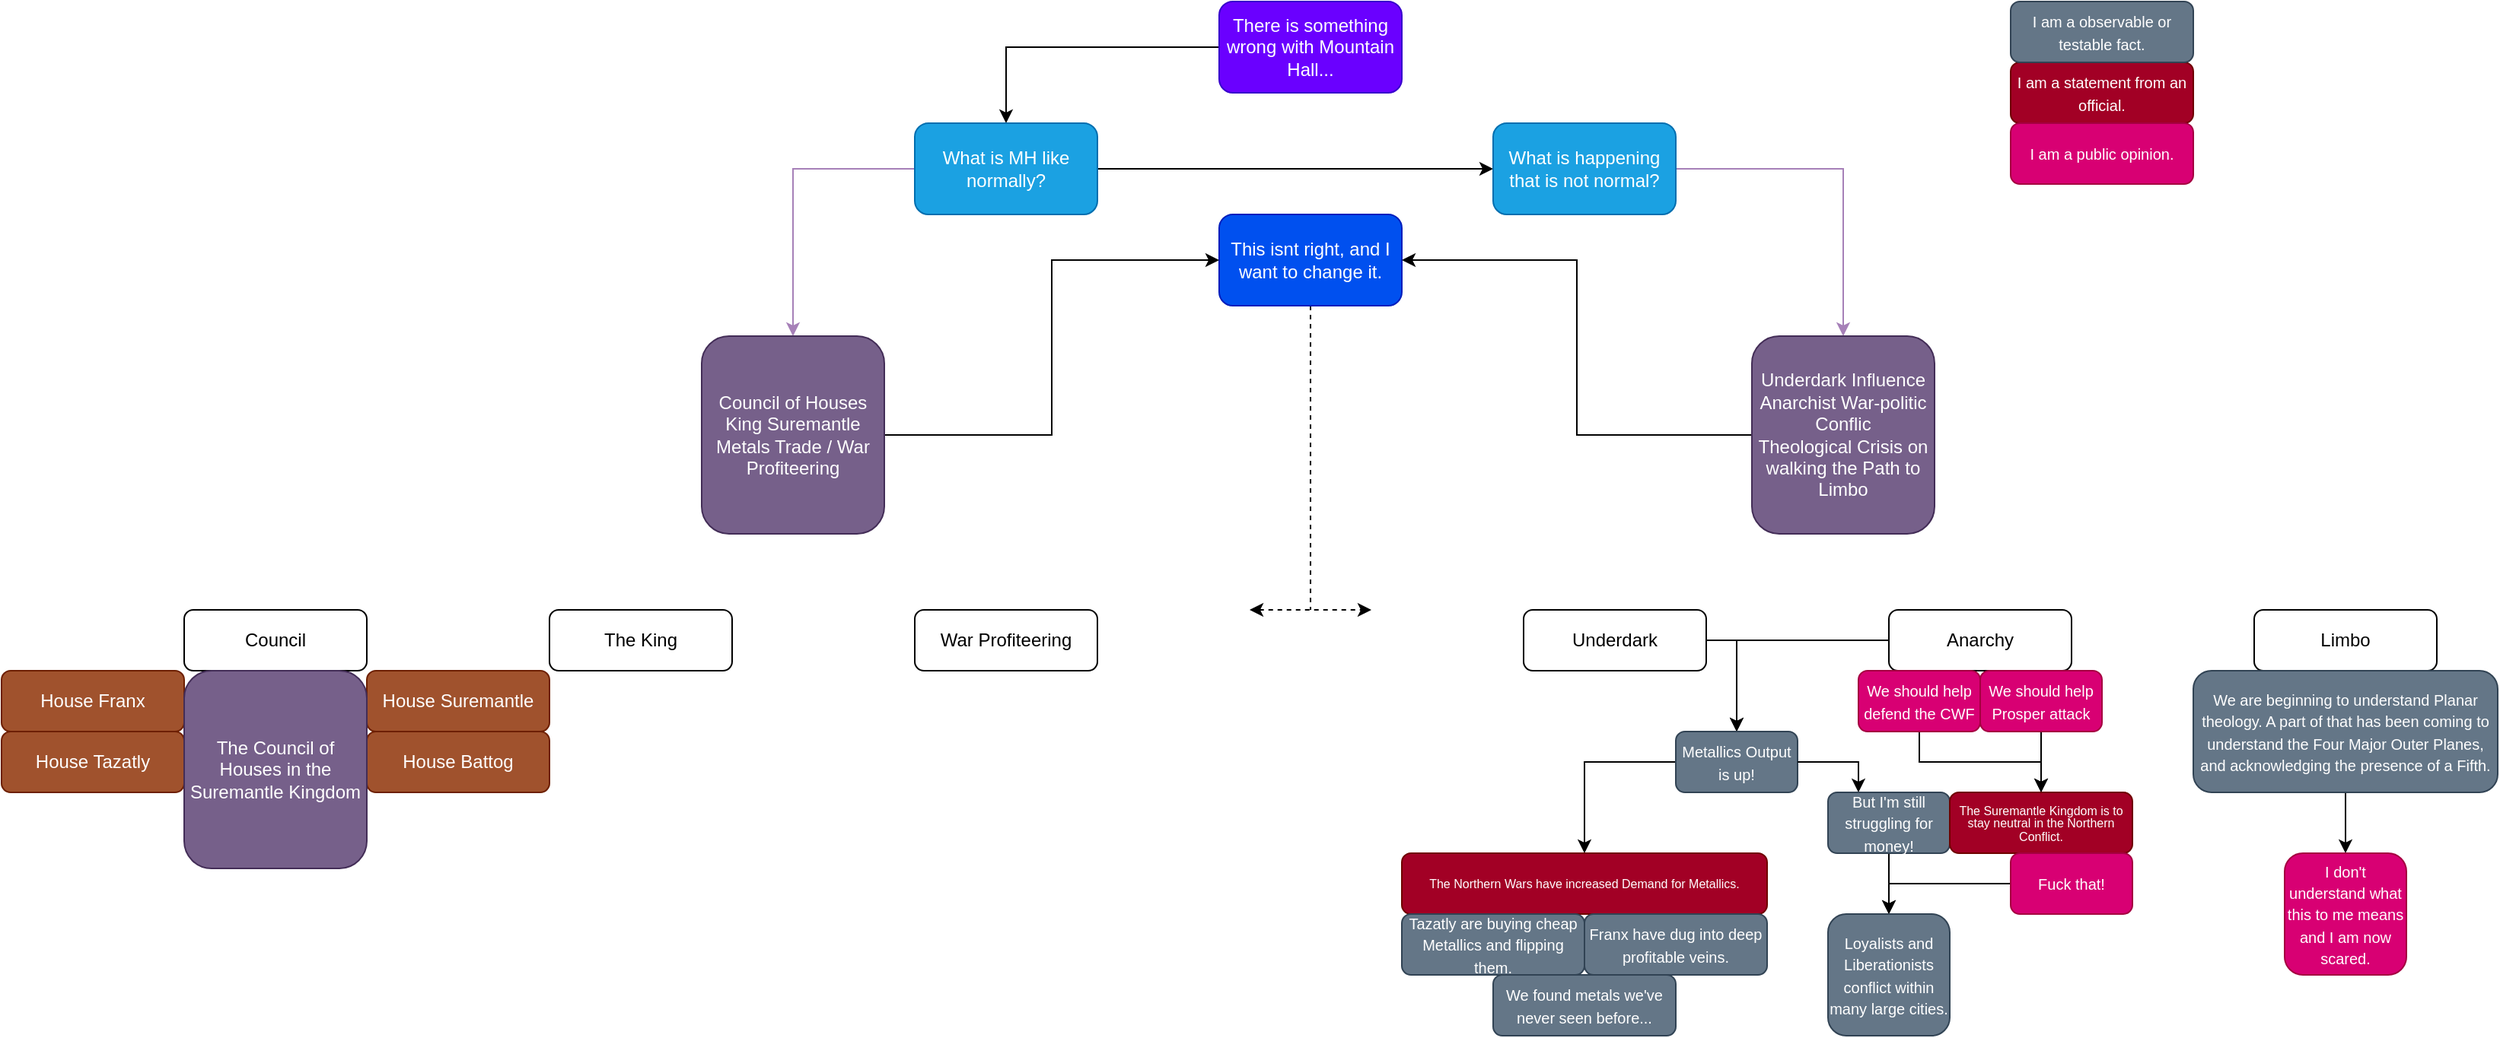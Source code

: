 <mxfile version="24.2.5" type="device">
  <diagram name="Page-1" id="ezWERZM7cqdSswIlB_YG">
    <mxGraphModel dx="2280" dy="830" grid="1" gridSize="10" guides="1" tooltips="1" connect="1" arrows="1" fold="1" page="1" pageScale="1" pageWidth="850" pageHeight="1100" math="0" shadow="0">
      <root>
        <mxCell id="0" />
        <mxCell id="1" parent="0" />
        <mxCell id="E7TBdnryxwROGaCkr57B-3" style="edgeStyle=orthogonalEdgeStyle;rounded=0;orthogonalLoop=1;jettySize=auto;html=1;exitX=0;exitY=0.5;exitDx=0;exitDy=0;entryX=0.5;entryY=0;entryDx=0;entryDy=0;" edge="1" parent="1" source="E7TBdnryxwROGaCkr57B-1" target="E7TBdnryxwROGaCkr57B-2">
          <mxGeometry relative="1" as="geometry" />
        </mxCell>
        <mxCell id="E7TBdnryxwROGaCkr57B-1" value="There is something wrong with Mountain Hall..." style="rounded=1;whiteSpace=wrap;html=1;fillColor=#6a00ff;fontColor=#ffffff;strokeColor=#3700CC;" vertex="1" parent="1">
          <mxGeometry x="360" y="40" width="120" height="60" as="geometry" />
        </mxCell>
        <mxCell id="E7TBdnryxwROGaCkr57B-10" value="" style="edgeStyle=orthogonalEdgeStyle;rounded=0;orthogonalLoop=1;jettySize=auto;html=1;strokeColor=#A680B8;" edge="1" parent="1" source="E7TBdnryxwROGaCkr57B-2" target="E7TBdnryxwROGaCkr57B-9">
          <mxGeometry relative="1" as="geometry" />
        </mxCell>
        <mxCell id="E7TBdnryxwROGaCkr57B-21" style="edgeStyle=orthogonalEdgeStyle;rounded=0;orthogonalLoop=1;jettySize=auto;html=1;exitX=1;exitY=0.5;exitDx=0;exitDy=0;entryX=0;entryY=0.5;entryDx=0;entryDy=0;" edge="1" parent="1" source="E7TBdnryxwROGaCkr57B-2" target="E7TBdnryxwROGaCkr57B-4">
          <mxGeometry relative="1" as="geometry" />
        </mxCell>
        <mxCell id="E7TBdnryxwROGaCkr57B-2" value="What is MH like normally?" style="rounded=1;whiteSpace=wrap;html=1;fillColor=#1ba1e2;fontColor=#ffffff;strokeColor=#006EAF;" vertex="1" parent="1">
          <mxGeometry x="160" y="120" width="120" height="60" as="geometry" />
        </mxCell>
        <mxCell id="E7TBdnryxwROGaCkr57B-18" style="edgeStyle=orthogonalEdgeStyle;rounded=0;orthogonalLoop=1;jettySize=auto;html=1;exitX=1;exitY=0.5;exitDx=0;exitDy=0;entryX=0.5;entryY=0;entryDx=0;entryDy=0;strokeColor=#A680B8;" edge="1" parent="1" source="E7TBdnryxwROGaCkr57B-4" target="E7TBdnryxwROGaCkr57B-15">
          <mxGeometry relative="1" as="geometry">
            <mxPoint x="220" y="400" as="targetPoint" />
          </mxGeometry>
        </mxCell>
        <mxCell id="E7TBdnryxwROGaCkr57B-4" value="What is happening that is not normal?" style="rounded=1;whiteSpace=wrap;html=1;fillColor=#1ba1e2;fontColor=#ffffff;strokeColor=#006EAF;" vertex="1" parent="1">
          <mxGeometry x="540" y="120" width="120" height="60" as="geometry" />
        </mxCell>
        <mxCell id="E7TBdnryxwROGaCkr57B-30" style="edgeStyle=orthogonalEdgeStyle;rounded=0;orthogonalLoop=1;jettySize=auto;html=1;exitX=0.5;exitY=1;exitDx=0;exitDy=0;endArrow=none;endFill=0;dashed=1;" edge="1" parent="1" source="E7TBdnryxwROGaCkr57B-6">
          <mxGeometry relative="1" as="geometry">
            <mxPoint x="420" y="440" as="targetPoint" />
          </mxGeometry>
        </mxCell>
        <mxCell id="E7TBdnryxwROGaCkr57B-6" value="This isnt right, and I want to change it." style="rounded=1;whiteSpace=wrap;html=1;fillColor=#0050ef;fontColor=#ffffff;strokeColor=#001DBC;" vertex="1" parent="1">
          <mxGeometry x="360" y="180" width="120" height="60" as="geometry" />
        </mxCell>
        <mxCell id="E7TBdnryxwROGaCkr57B-22" style="edgeStyle=orthogonalEdgeStyle;rounded=0;orthogonalLoop=1;jettySize=auto;html=1;exitX=1;exitY=0.5;exitDx=0;exitDy=0;entryX=0;entryY=0.5;entryDx=0;entryDy=0;" edge="1" parent="1" source="E7TBdnryxwROGaCkr57B-9" target="E7TBdnryxwROGaCkr57B-6">
          <mxGeometry relative="1" as="geometry" />
        </mxCell>
        <mxCell id="E7TBdnryxwROGaCkr57B-9" value="Council of Houses&lt;div&gt;King Suremantle&lt;/div&gt;&lt;div&gt;Metals Trade / War Profiteering&lt;/div&gt;" style="rounded=1;whiteSpace=wrap;html=1;fillColor=#76608a;fontColor=#ffffff;strokeColor=#432D57;" vertex="1" parent="1">
          <mxGeometry x="20" y="260" width="120" height="130" as="geometry" />
        </mxCell>
        <mxCell id="E7TBdnryxwROGaCkr57B-23" style="edgeStyle=orthogonalEdgeStyle;rounded=0;orthogonalLoop=1;jettySize=auto;html=1;exitX=0;exitY=0.5;exitDx=0;exitDy=0;entryX=1;entryY=0.5;entryDx=0;entryDy=0;" edge="1" parent="1" source="E7TBdnryxwROGaCkr57B-15" target="E7TBdnryxwROGaCkr57B-6">
          <mxGeometry relative="1" as="geometry" />
        </mxCell>
        <mxCell id="E7TBdnryxwROGaCkr57B-15" value="Underdark Influence&lt;div&gt;Anarchist War-politic Conflic&lt;br&gt;&lt;div&gt;Theological Crisis on walking the Path to Limbo&lt;/div&gt;&lt;/div&gt;" style="rounded=1;whiteSpace=wrap;html=1;fillColor=#76608a;fontColor=#ffffff;strokeColor=#432D57;" vertex="1" parent="1">
          <mxGeometry x="710" y="260" width="120" height="130" as="geometry" />
        </mxCell>
        <mxCell id="E7TBdnryxwROGaCkr57B-24" value="Council" style="rounded=1;whiteSpace=wrap;html=1;" vertex="1" parent="1">
          <mxGeometry x="-320" y="440" width="120" height="40" as="geometry" />
        </mxCell>
        <mxCell id="E7TBdnryxwROGaCkr57B-25" value="The King" style="rounded=1;whiteSpace=wrap;html=1;" vertex="1" parent="1">
          <mxGeometry x="-80" y="440" width="120" height="40" as="geometry" />
        </mxCell>
        <mxCell id="E7TBdnryxwROGaCkr57B-26" value="War Profiteering" style="rounded=1;whiteSpace=wrap;html=1;" vertex="1" parent="1">
          <mxGeometry x="160" y="440" width="120" height="40" as="geometry" />
        </mxCell>
        <mxCell id="E7TBdnryxwROGaCkr57B-36" style="edgeStyle=orthogonalEdgeStyle;rounded=0;orthogonalLoop=1;jettySize=auto;html=1;exitX=1;exitY=0.5;exitDx=0;exitDy=0;entryX=0.5;entryY=0;entryDx=0;entryDy=0;" edge="1" parent="1" source="E7TBdnryxwROGaCkr57B-27" target="E7TBdnryxwROGaCkr57B-33">
          <mxGeometry relative="1" as="geometry" />
        </mxCell>
        <mxCell id="E7TBdnryxwROGaCkr57B-27" value="Underdark" style="rounded=1;whiteSpace=wrap;html=1;" vertex="1" parent="1">
          <mxGeometry x="560" y="440" width="120" height="40" as="geometry" />
        </mxCell>
        <mxCell id="E7TBdnryxwROGaCkr57B-37" style="edgeStyle=orthogonalEdgeStyle;rounded=0;orthogonalLoop=1;jettySize=auto;html=1;exitX=0;exitY=0.5;exitDx=0;exitDy=0;entryX=0.5;entryY=0;entryDx=0;entryDy=0;" edge="1" parent="1" source="E7TBdnryxwROGaCkr57B-28" target="E7TBdnryxwROGaCkr57B-33">
          <mxGeometry relative="1" as="geometry" />
        </mxCell>
        <mxCell id="E7TBdnryxwROGaCkr57B-28" value="Anarchy" style="rounded=1;whiteSpace=wrap;html=1;" vertex="1" parent="1">
          <mxGeometry x="800" y="440" width="120" height="40" as="geometry" />
        </mxCell>
        <mxCell id="E7TBdnryxwROGaCkr57B-29" value="Limbo" style="rounded=1;whiteSpace=wrap;html=1;" vertex="1" parent="1">
          <mxGeometry x="1040" y="440" width="120" height="40" as="geometry" />
        </mxCell>
        <mxCell id="E7TBdnryxwROGaCkr57B-31" value="" style="endArrow=classic;html=1;rounded=0;startArrow=classic;startFill=1;endFill=1;dashed=1;" edge="1" parent="1">
          <mxGeometry width="50" height="50" relative="1" as="geometry">
            <mxPoint x="380" y="440" as="sourcePoint" />
            <mxPoint x="460" y="440" as="targetPoint" />
          </mxGeometry>
        </mxCell>
        <mxCell id="E7TBdnryxwROGaCkr57B-53" style="edgeStyle=orthogonalEdgeStyle;rounded=0;orthogonalLoop=1;jettySize=auto;html=1;exitX=0;exitY=0.5;exitDx=0;exitDy=0;entryX=0.5;entryY=0;entryDx=0;entryDy=0;" edge="1" parent="1" source="E7TBdnryxwROGaCkr57B-33" target="E7TBdnryxwROGaCkr57B-34">
          <mxGeometry relative="1" as="geometry" />
        </mxCell>
        <mxCell id="E7TBdnryxwROGaCkr57B-33" value="&lt;font style=&quot;font-size: 10px;&quot;&gt;Metallics Output is up!&lt;/font&gt;" style="rounded=1;whiteSpace=wrap;html=1;fillColor=#647687;fontColor=#ffffff;strokeColor=#314354;" vertex="1" parent="1">
          <mxGeometry x="660" y="520" width="80" height="40" as="geometry" />
        </mxCell>
        <mxCell id="E7TBdnryxwROGaCkr57B-52" style="edgeStyle=orthogonalEdgeStyle;rounded=0;orthogonalLoop=1;jettySize=auto;html=1;exitX=1;exitY=0.5;exitDx=0;exitDy=0;entryX=0.25;entryY=0;entryDx=0;entryDy=0;" edge="1" parent="1" source="E7TBdnryxwROGaCkr57B-33" target="E7TBdnryxwROGaCkr57B-49">
          <mxGeometry relative="1" as="geometry" />
        </mxCell>
        <mxCell id="E7TBdnryxwROGaCkr57B-34" value="&lt;p style=&quot;line-height: 60%;&quot;&gt;&lt;font style=&quot;font-size: 8px;&quot;&gt;The Northern Wars have increased Demand for Metallics.&lt;/font&gt;&lt;/p&gt;" style="rounded=1;whiteSpace=wrap;html=1;fillColor=#a20025;fontColor=#ffffff;strokeColor=#6F0000;" vertex="1" parent="1">
          <mxGeometry x="480" y="600" width="240" height="40" as="geometry" />
        </mxCell>
        <mxCell id="E7TBdnryxwROGaCkr57B-38" value="&lt;font style=&quot;font-size: 10px;&quot;&gt;I am a statement from an official.&lt;/font&gt;" style="rounded=1;whiteSpace=wrap;html=1;fillColor=#a20025;fontColor=#ffffff;strokeColor=#6F0000;" vertex="1" parent="1">
          <mxGeometry x="880" y="80" width="120" height="40" as="geometry" />
        </mxCell>
        <mxCell id="E7TBdnryxwROGaCkr57B-39" value="&lt;font style=&quot;font-size: 10px;&quot;&gt;I am a observable or testable fact.&lt;/font&gt;" style="rounded=1;whiteSpace=wrap;html=1;fillColor=#647687;fontColor=#ffffff;strokeColor=#314354;" vertex="1" parent="1">
          <mxGeometry x="880" y="40" width="120" height="40" as="geometry" />
        </mxCell>
        <mxCell id="E7TBdnryxwROGaCkr57B-40" value="&lt;font style=&quot;font-size: 10px;&quot;&gt;Franx have dug into deep profitable veins.&lt;/font&gt;" style="rounded=1;whiteSpace=wrap;html=1;fillColor=#647687;fontColor=#ffffff;strokeColor=#314354;" vertex="1" parent="1">
          <mxGeometry x="600" y="640" width="120" height="40" as="geometry" />
        </mxCell>
        <mxCell id="E7TBdnryxwROGaCkr57B-41" value="House Suremantle" style="rounded=1;whiteSpace=wrap;html=1;fillColor=#a0522d;fontColor=#ffffff;strokeColor=#6D1F00;" vertex="1" parent="1">
          <mxGeometry x="-200" y="480" width="120" height="40" as="geometry" />
        </mxCell>
        <mxCell id="E7TBdnryxwROGaCkr57B-42" value="House Tazatly" style="rounded=1;whiteSpace=wrap;html=1;fillColor=#a0522d;fontColor=#ffffff;strokeColor=#6D1F00;" vertex="1" parent="1">
          <mxGeometry x="-440" y="520" width="120" height="40" as="geometry" />
        </mxCell>
        <mxCell id="E7TBdnryxwROGaCkr57B-43" value="House Franx" style="rounded=1;whiteSpace=wrap;html=1;fillColor=#a0522d;fontColor=#ffffff;strokeColor=#6D1F00;" vertex="1" parent="1">
          <mxGeometry x="-440" y="480" width="120" height="40" as="geometry" />
        </mxCell>
        <mxCell id="E7TBdnryxwROGaCkr57B-44" value="House Battog" style="rounded=1;whiteSpace=wrap;html=1;fillColor=#a0522d;fontColor=#ffffff;strokeColor=#6D1F00;" vertex="1" parent="1">
          <mxGeometry x="-200" y="520" width="120" height="40" as="geometry" />
        </mxCell>
        <mxCell id="E7TBdnryxwROGaCkr57B-46" value="&lt;font style=&quot;font-size: 10px;&quot;&gt;Tazatly are buying cheap Metallics and flipping them.&lt;/font&gt;" style="rounded=1;whiteSpace=wrap;html=1;fillColor=#647687;fontColor=#ffffff;strokeColor=#314354;" vertex="1" parent="1">
          <mxGeometry x="480" y="640" width="120" height="40" as="geometry" />
        </mxCell>
        <mxCell id="E7TBdnryxwROGaCkr57B-65" style="edgeStyle=orthogonalEdgeStyle;rounded=0;orthogonalLoop=1;jettySize=auto;html=1;exitX=0.5;exitY=1;exitDx=0;exitDy=0;entryX=0.5;entryY=0;entryDx=0;entryDy=0;" edge="1" parent="1" source="E7TBdnryxwROGaCkr57B-49" target="E7TBdnryxwROGaCkr57B-62">
          <mxGeometry relative="1" as="geometry" />
        </mxCell>
        <mxCell id="E7TBdnryxwROGaCkr57B-49" value="&lt;font style=&quot;font-size: 10px;&quot;&gt;But I&#39;m still struggling for money!&lt;/font&gt;" style="rounded=1;whiteSpace=wrap;html=1;fillColor=#647687;fontColor=#ffffff;strokeColor=#314354;" vertex="1" parent="1">
          <mxGeometry x="760" y="560" width="80" height="40" as="geometry" />
        </mxCell>
        <mxCell id="E7TBdnryxwROGaCkr57B-54" value="The Council of Houses in the Suremantle Kingdom" style="rounded=1;whiteSpace=wrap;html=1;fillColor=#76608a;fontColor=#ffffff;strokeColor=#432D57;" vertex="1" parent="1">
          <mxGeometry x="-320" y="480" width="120" height="130" as="geometry" />
        </mxCell>
        <mxCell id="E7TBdnryxwROGaCkr57B-59" style="edgeStyle=orthogonalEdgeStyle;rounded=0;orthogonalLoop=1;jettySize=auto;html=1;exitX=0.5;exitY=1;exitDx=0;exitDy=0;entryX=0.5;entryY=0;entryDx=0;entryDy=0;" edge="1" parent="1" source="E7TBdnryxwROGaCkr57B-55" target="E7TBdnryxwROGaCkr57B-58">
          <mxGeometry relative="1" as="geometry" />
        </mxCell>
        <mxCell id="E7TBdnryxwROGaCkr57B-55" value="&lt;font style=&quot;font-size: 10px;&quot;&gt;We should help defend the CWF&lt;/font&gt;" style="rounded=1;whiteSpace=wrap;html=1;fillColor=#d80073;fontColor=#ffffff;strokeColor=#A50040;" vertex="1" parent="1">
          <mxGeometry x="780" y="480" width="80" height="40" as="geometry" />
        </mxCell>
        <mxCell id="E7TBdnryxwROGaCkr57B-60" style="edgeStyle=orthogonalEdgeStyle;rounded=0;orthogonalLoop=1;jettySize=auto;html=1;exitX=0.5;exitY=1;exitDx=0;exitDy=0;entryX=0.5;entryY=0;entryDx=0;entryDy=0;" edge="1" parent="1" source="E7TBdnryxwROGaCkr57B-56" target="E7TBdnryxwROGaCkr57B-58">
          <mxGeometry relative="1" as="geometry">
            <mxPoint x="900" y="560" as="targetPoint" />
          </mxGeometry>
        </mxCell>
        <mxCell id="E7TBdnryxwROGaCkr57B-56" value="&lt;font style=&quot;font-size: 10px;&quot;&gt;We should help Prosper attack&lt;/font&gt;" style="rounded=1;whiteSpace=wrap;html=1;fillColor=#d80073;fontColor=#ffffff;strokeColor=#A50040;" vertex="1" parent="1">
          <mxGeometry x="860" y="480" width="80" height="40" as="geometry" />
        </mxCell>
        <mxCell id="E7TBdnryxwROGaCkr57B-57" value="&lt;font style=&quot;font-size: 10px;&quot;&gt;I am a public opinion.&lt;/font&gt;" style="rounded=1;whiteSpace=wrap;html=1;fillColor=#d80073;fontColor=#ffffff;strokeColor=#A50040;" vertex="1" parent="1">
          <mxGeometry x="880" y="120" width="120" height="40" as="geometry" />
        </mxCell>
        <mxCell id="E7TBdnryxwROGaCkr57B-58" value="&lt;p style=&quot;line-height: 60%;&quot;&gt;&lt;font style=&quot;font-size: 8px;&quot;&gt;The Suremantle Kingdom is to stay neutral in the Northern Conflict.&lt;/font&gt;&lt;/p&gt;" style="rounded=1;whiteSpace=wrap;html=1;fillColor=#a20025;fontColor=#ffffff;strokeColor=#6F0000;" vertex="1" parent="1">
          <mxGeometry x="840" y="560" width="120" height="40" as="geometry" />
        </mxCell>
        <mxCell id="E7TBdnryxwROGaCkr57B-66" style="edgeStyle=orthogonalEdgeStyle;rounded=0;orthogonalLoop=1;jettySize=auto;html=1;exitX=0;exitY=0.5;exitDx=0;exitDy=0;entryX=0.5;entryY=0;entryDx=0;entryDy=0;" edge="1" parent="1" source="E7TBdnryxwROGaCkr57B-61" target="E7TBdnryxwROGaCkr57B-62">
          <mxGeometry relative="1" as="geometry" />
        </mxCell>
        <mxCell id="E7TBdnryxwROGaCkr57B-61" value="&lt;font style=&quot;font-size: 10px;&quot;&gt;Fuck that!&lt;/font&gt;" style="rounded=1;whiteSpace=wrap;html=1;fillColor=#d80073;fontColor=#ffffff;strokeColor=#A50040;" vertex="1" parent="1">
          <mxGeometry x="880" y="600" width="80" height="40" as="geometry" />
        </mxCell>
        <mxCell id="E7TBdnryxwROGaCkr57B-62" value="&lt;span style=&quot;font-size: 10px;&quot;&gt;Loyalists and Liberationists conflict within many large cities.&lt;/span&gt;" style="rounded=1;whiteSpace=wrap;html=1;fillColor=#647687;fontColor=#ffffff;strokeColor=#314354;" vertex="1" parent="1">
          <mxGeometry x="760" y="640" width="80" height="80" as="geometry" />
        </mxCell>
        <mxCell id="E7TBdnryxwROGaCkr57B-67" value="&lt;span style=&quot;font-size: 10px;&quot;&gt;We found metals we&#39;ve never seen before...&lt;/span&gt;" style="rounded=1;whiteSpace=wrap;html=1;fillColor=#647687;fontColor=#ffffff;strokeColor=#314354;" vertex="1" parent="1">
          <mxGeometry x="540" y="680" width="120" height="40" as="geometry" />
        </mxCell>
        <mxCell id="E7TBdnryxwROGaCkr57B-71" style="edgeStyle=orthogonalEdgeStyle;rounded=0;orthogonalLoop=1;jettySize=auto;html=1;exitX=0.5;exitY=1;exitDx=0;exitDy=0;entryX=0.5;entryY=0;entryDx=0;entryDy=0;" edge="1" parent="1" source="E7TBdnryxwROGaCkr57B-68" target="E7TBdnryxwROGaCkr57B-70">
          <mxGeometry relative="1" as="geometry" />
        </mxCell>
        <mxCell id="E7TBdnryxwROGaCkr57B-68" value="&lt;font style=&quot;font-size: 10px;&quot;&gt;We are beginning to understand Planar theology. A part of that has been coming to understand the Four Major Outer Planes, and acknowledging the presence of a Fifth.&lt;/font&gt;" style="rounded=1;whiteSpace=wrap;html=1;fillColor=#647687;fontColor=#ffffff;strokeColor=#314354;" vertex="1" parent="1">
          <mxGeometry x="1000" y="480" width="200" height="80" as="geometry" />
        </mxCell>
        <mxCell id="E7TBdnryxwROGaCkr57B-70" value="&lt;font style=&quot;font-size: 10px;&quot;&gt;I don&#39;t understand what this to me means and I am now scared.&lt;/font&gt;" style="rounded=1;whiteSpace=wrap;html=1;fillColor=#d80073;fontColor=#ffffff;strokeColor=#A50040;" vertex="1" parent="1">
          <mxGeometry x="1060" y="600" width="80" height="80" as="geometry" />
        </mxCell>
      </root>
    </mxGraphModel>
  </diagram>
</mxfile>
